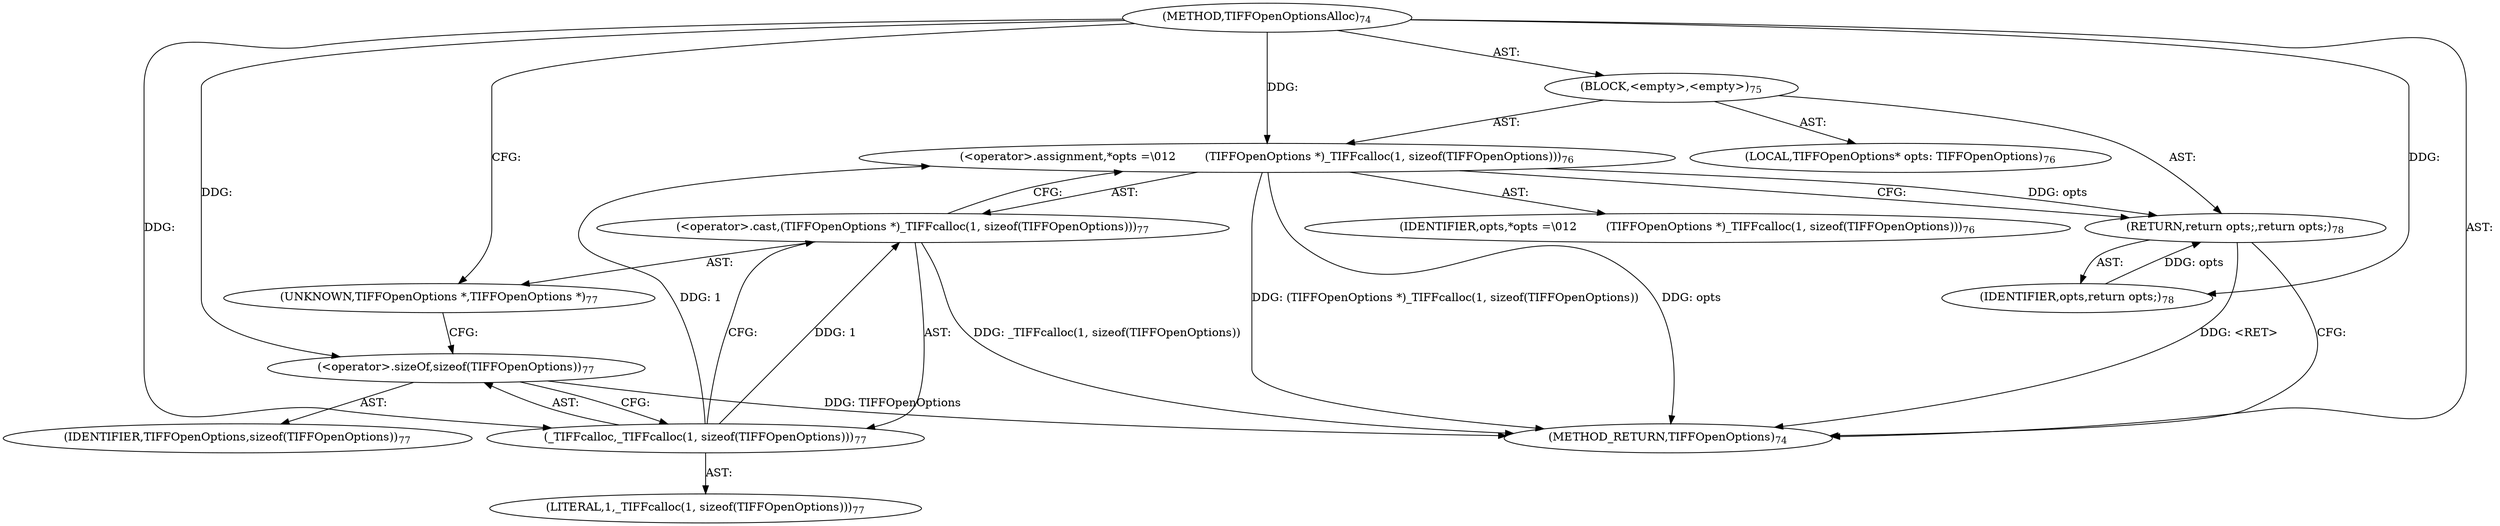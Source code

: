digraph "TIFFOpenOptionsAlloc" {  
"105" [label = <(METHOD,TIFFOpenOptionsAlloc)<SUB>74</SUB>> ]
"106" [label = <(BLOCK,&lt;empty&gt;,&lt;empty&gt;)<SUB>75</SUB>> ]
"107" [label = <(LOCAL,TIFFOpenOptions* opts: TIFFOpenOptions)<SUB>76</SUB>> ]
"108" [label = <(&lt;operator&gt;.assignment,*opts =\012        (TIFFOpenOptions *)_TIFFcalloc(1, sizeof(TIFFOpenOptions)))<SUB>76</SUB>> ]
"109" [label = <(IDENTIFIER,opts,*opts =\012        (TIFFOpenOptions *)_TIFFcalloc(1, sizeof(TIFFOpenOptions)))<SUB>76</SUB>> ]
"110" [label = <(&lt;operator&gt;.cast,(TIFFOpenOptions *)_TIFFcalloc(1, sizeof(TIFFOpenOptions)))<SUB>77</SUB>> ]
"111" [label = <(UNKNOWN,TIFFOpenOptions *,TIFFOpenOptions *)<SUB>77</SUB>> ]
"112" [label = <(_TIFFcalloc,_TIFFcalloc(1, sizeof(TIFFOpenOptions)))<SUB>77</SUB>> ]
"113" [label = <(LITERAL,1,_TIFFcalloc(1, sizeof(TIFFOpenOptions)))<SUB>77</SUB>> ]
"114" [label = <(&lt;operator&gt;.sizeOf,sizeof(TIFFOpenOptions))<SUB>77</SUB>> ]
"115" [label = <(IDENTIFIER,TIFFOpenOptions,sizeof(TIFFOpenOptions))<SUB>77</SUB>> ]
"116" [label = <(RETURN,return opts;,return opts;)<SUB>78</SUB>> ]
"117" [label = <(IDENTIFIER,opts,return opts;)<SUB>78</SUB>> ]
"118" [label = <(METHOD_RETURN,TIFFOpenOptions)<SUB>74</SUB>> ]
  "105" -> "106"  [ label = "AST: "] 
  "105" -> "118"  [ label = "AST: "] 
  "106" -> "107"  [ label = "AST: "] 
  "106" -> "108"  [ label = "AST: "] 
  "106" -> "116"  [ label = "AST: "] 
  "108" -> "109"  [ label = "AST: "] 
  "108" -> "110"  [ label = "AST: "] 
  "110" -> "111"  [ label = "AST: "] 
  "110" -> "112"  [ label = "AST: "] 
  "112" -> "113"  [ label = "AST: "] 
  "112" -> "114"  [ label = "AST: "] 
  "114" -> "115"  [ label = "AST: "] 
  "116" -> "117"  [ label = "AST: "] 
  "108" -> "116"  [ label = "CFG: "] 
  "116" -> "118"  [ label = "CFG: "] 
  "110" -> "108"  [ label = "CFG: "] 
  "111" -> "114"  [ label = "CFG: "] 
  "112" -> "110"  [ label = "CFG: "] 
  "114" -> "112"  [ label = "CFG: "] 
  "105" -> "111"  [ label = "CFG: "] 
  "116" -> "118"  [ label = "DDG: &lt;RET&gt;"] 
  "108" -> "118"  [ label = "DDG: opts"] 
  "110" -> "118"  [ label = "DDG: _TIFFcalloc(1, sizeof(TIFFOpenOptions))"] 
  "108" -> "118"  [ label = "DDG: (TIFFOpenOptions *)_TIFFcalloc(1, sizeof(TIFFOpenOptions))"] 
  "114" -> "118"  [ label = "DDG: TIFFOpenOptions"] 
  "112" -> "108"  [ label = "DDG: 1"] 
  "117" -> "116"  [ label = "DDG: opts"] 
  "108" -> "116"  [ label = "DDG: opts"] 
  "105" -> "108"  [ label = "DDG: "] 
  "105" -> "117"  [ label = "DDG: "] 
  "112" -> "110"  [ label = "DDG: 1"] 
  "105" -> "112"  [ label = "DDG: "] 
  "105" -> "114"  [ label = "DDG: "] 
}
